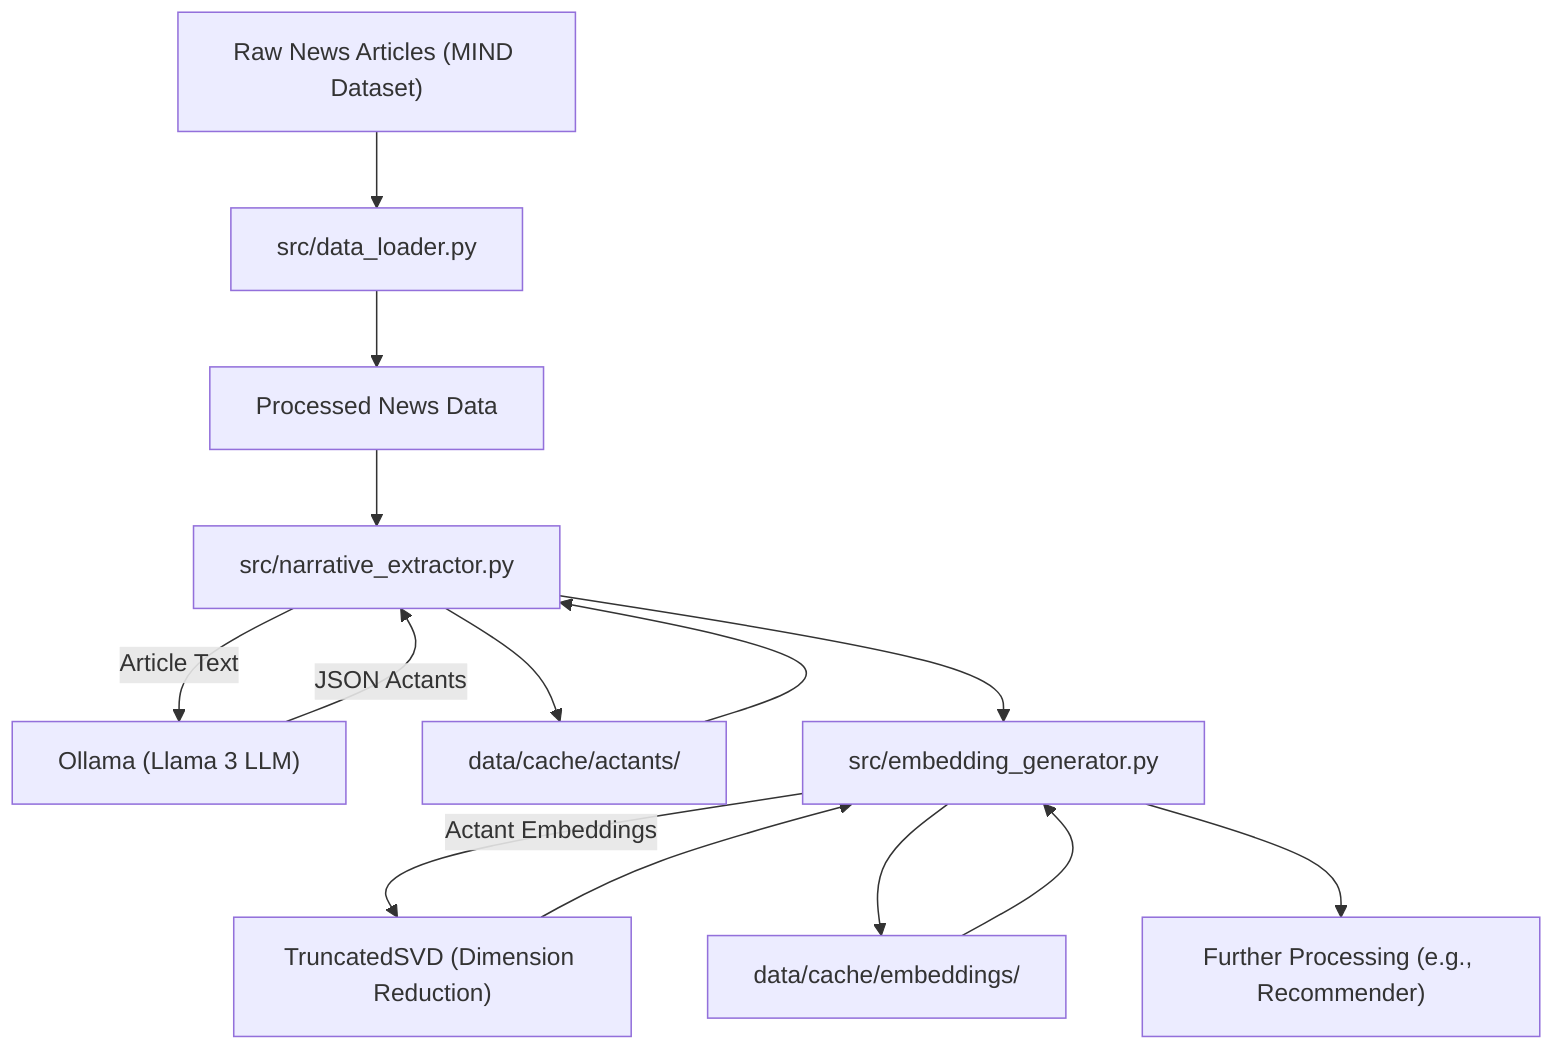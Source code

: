 graph TD
    A["Raw News Articles (MIND Dataset)"] --> B["src/data_loader.py"]
    B --> C["Processed News Data"]
    C --> D["src/narrative_extractor.py"]
    D -- "Article Text" --> E["Ollama (Llama 3 LLM)"]
    E -- "JSON Actants" --> D
    D --> F["data/cache/actants/"]
    F --> D
    D --> G["src/embedding_generator.py"]
    G -- "Actant Embeddings" --> H["TruncatedSVD (Dimension Reduction)"]
    H --> G
    G --> I["data/cache/embeddings/"]
    I --> G
    G --> J["Further Processing (e.g., Recommender)"]